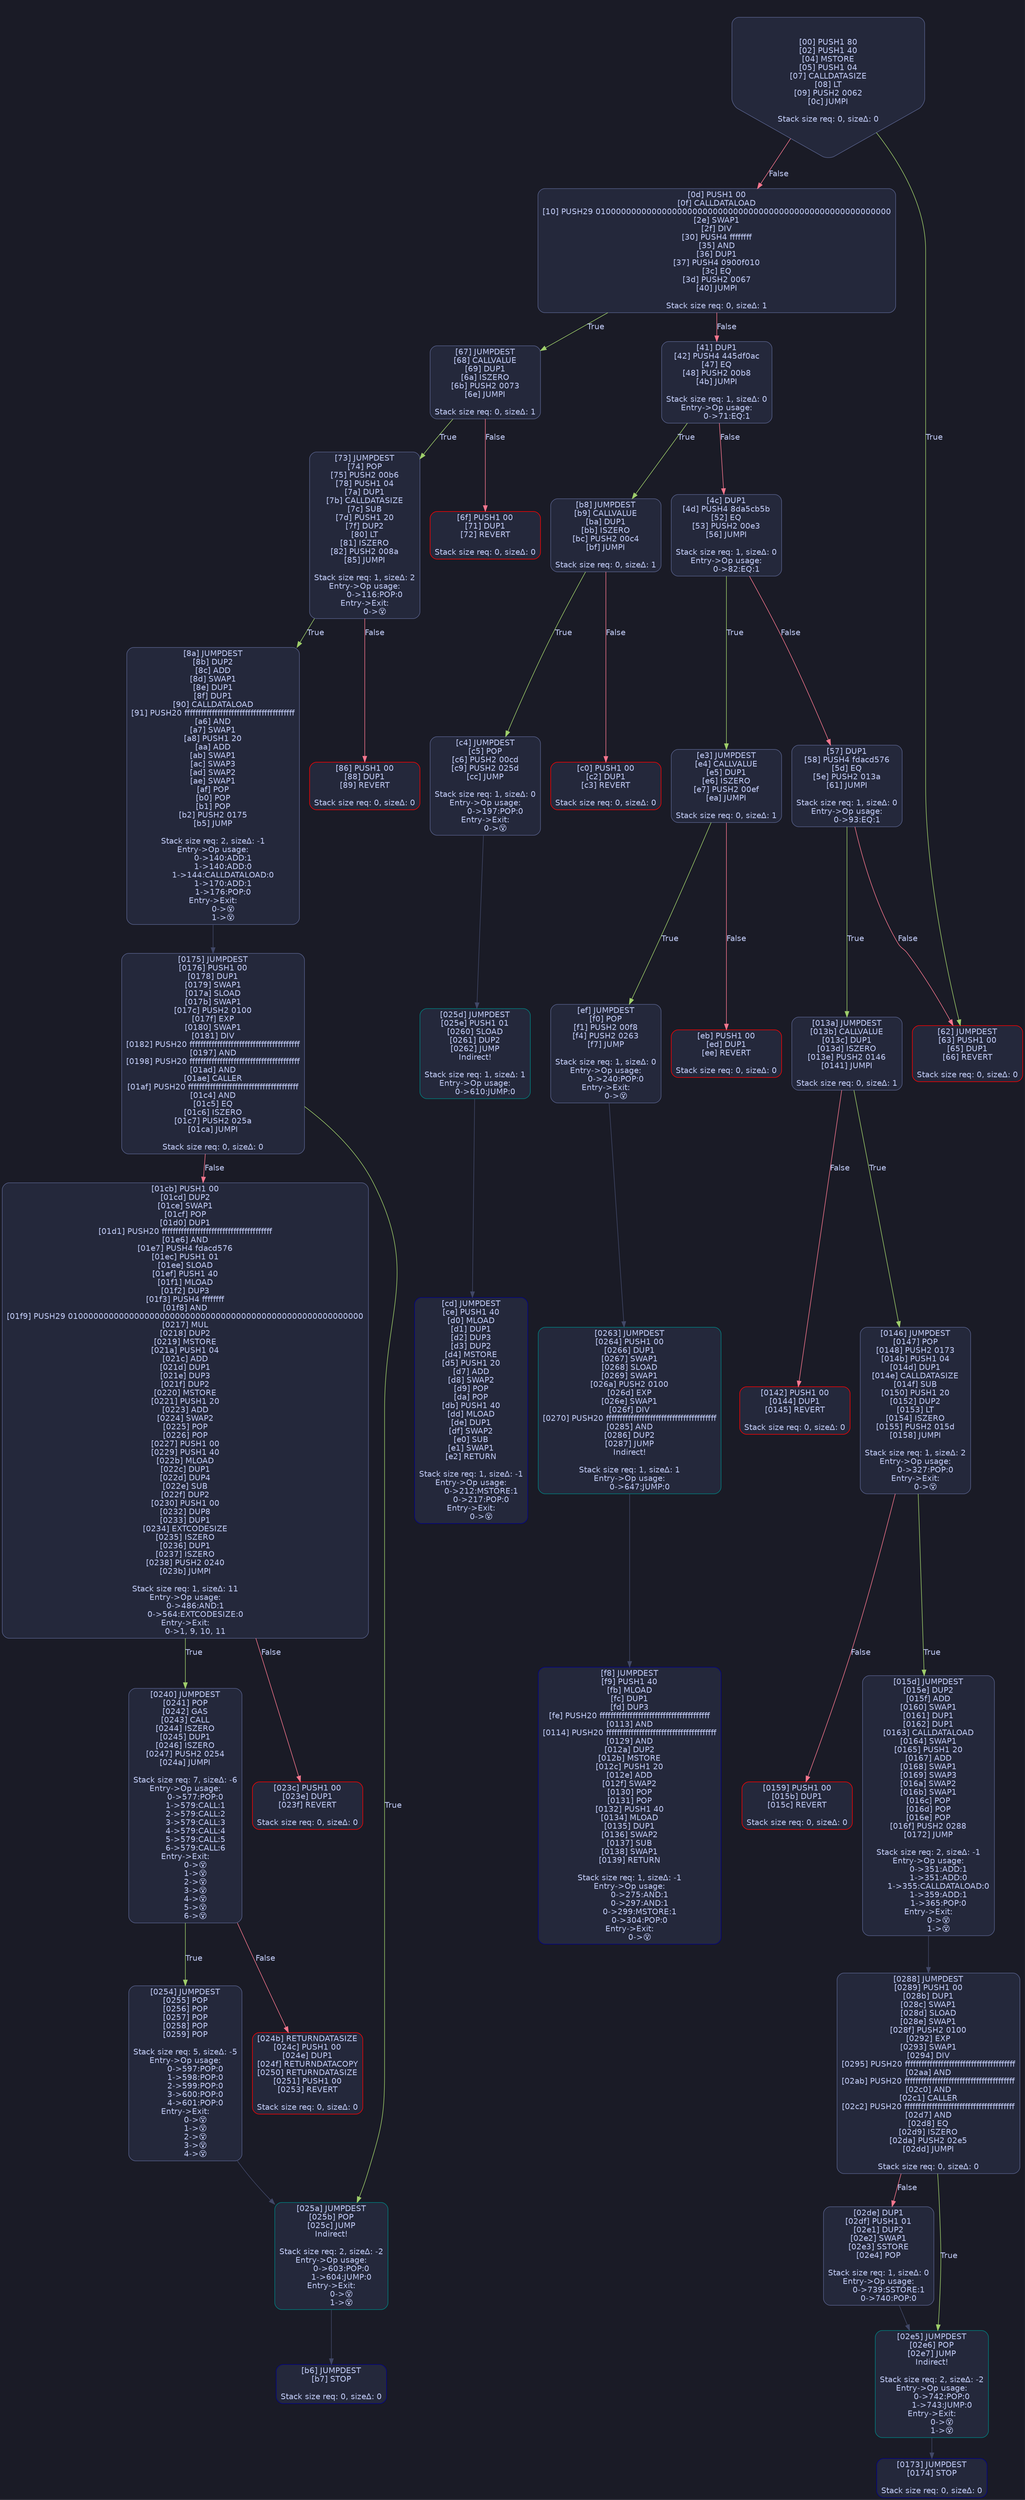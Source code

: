 digraph G {
    node [shape=box, style="filled, rounded", color="#565f89", fontcolor="#c0caf5", fontname="Helvetica", fillcolor="#24283b"];
    edge [color="#414868", fontcolor="#c0caf5", fontname="Helvetica"];
    bgcolor="#1a1b26";
    0 [ label = "[00] PUSH1 80
[02] PUSH1 40
[04] MSTORE
[05] PUSH1 04
[07] CALLDATASIZE
[08] LT
[09] PUSH2 0062
[0c] JUMPI

Stack size req: 0, sizeΔ: 0
" shape = invhouse]
    1 [ label = "[0d] PUSH1 00
[0f] CALLDATALOAD
[10] PUSH29 0100000000000000000000000000000000000000000000000000000000
[2e] SWAP1
[2f] DIV
[30] PUSH4 ffffffff
[35] AND
[36] DUP1
[37] PUSH4 0900f010
[3c] EQ
[3d] PUSH2 0067
[40] JUMPI

Stack size req: 0, sizeΔ: 1
"]
    2 [ label = "[41] DUP1
[42] PUSH4 445df0ac
[47] EQ
[48] PUSH2 00b8
[4b] JUMPI

Stack size req: 1, sizeΔ: 0
Entry->Op usage:
	0->71:EQ:1
"]
    3 [ label = "[4c] DUP1
[4d] PUSH4 8da5cb5b
[52] EQ
[53] PUSH2 00e3
[56] JUMPI

Stack size req: 1, sizeΔ: 0
Entry->Op usage:
	0->82:EQ:1
"]
    4 [ label = "[57] DUP1
[58] PUSH4 fdacd576
[5d] EQ
[5e] PUSH2 013a
[61] JUMPI

Stack size req: 1, sizeΔ: 0
Entry->Op usage:
	0->93:EQ:1
"]
    5 [ label = "[62] JUMPDEST
[63] PUSH1 00
[65] DUP1
[66] REVERT

Stack size req: 0, sizeΔ: 0
" color = "red"]
    6 [ label = "[67] JUMPDEST
[68] CALLVALUE
[69] DUP1
[6a] ISZERO
[6b] PUSH2 0073
[6e] JUMPI

Stack size req: 0, sizeΔ: 1
"]
    7 [ label = "[6f] PUSH1 00
[71] DUP1
[72] REVERT

Stack size req: 0, sizeΔ: 0
" color = "red"]
    8 [ label = "[73] JUMPDEST
[74] POP
[75] PUSH2 00b6
[78] PUSH1 04
[7a] DUP1
[7b] CALLDATASIZE
[7c] SUB
[7d] PUSH1 20
[7f] DUP2
[80] LT
[81] ISZERO
[82] PUSH2 008a
[85] JUMPI

Stack size req: 1, sizeΔ: 2
Entry->Op usage:
	0->116:POP:0
Entry->Exit:
	0->😵
"]
    9 [ label = "[86] PUSH1 00
[88] DUP1
[89] REVERT

Stack size req: 0, sizeΔ: 0
" color = "red"]
    10 [ label = "[8a] JUMPDEST
[8b] DUP2
[8c] ADD
[8d] SWAP1
[8e] DUP1
[8f] DUP1
[90] CALLDATALOAD
[91] PUSH20 ffffffffffffffffffffffffffffffffffffffff
[a6] AND
[a7] SWAP1
[a8] PUSH1 20
[aa] ADD
[ab] SWAP1
[ac] SWAP3
[ad] SWAP2
[ae] SWAP1
[af] POP
[b0] POP
[b1] POP
[b2] PUSH2 0175
[b5] JUMP

Stack size req: 2, sizeΔ: -1
Entry->Op usage:
	0->140:ADD:1
	1->140:ADD:0
	1->144:CALLDATALOAD:0
	1->170:ADD:1
	1->176:POP:0
Entry->Exit:
	0->😵
	1->😵
"]
    11 [ label = "[b6] JUMPDEST
[b7] STOP

Stack size req: 0, sizeΔ: 0
" color = "darkblue"]
    12 [ label = "[b8] JUMPDEST
[b9] CALLVALUE
[ba] DUP1
[bb] ISZERO
[bc] PUSH2 00c4
[bf] JUMPI

Stack size req: 0, sizeΔ: 1
"]
    13 [ label = "[c0] PUSH1 00
[c2] DUP1
[c3] REVERT

Stack size req: 0, sizeΔ: 0
" color = "red"]
    14 [ label = "[c4] JUMPDEST
[c5] POP
[c6] PUSH2 00cd
[c9] PUSH2 025d
[cc] JUMP

Stack size req: 1, sizeΔ: 0
Entry->Op usage:
	0->197:POP:0
Entry->Exit:
	0->😵
"]
    15 [ label = "[cd] JUMPDEST
[ce] PUSH1 40
[d0] MLOAD
[d1] DUP1
[d2] DUP3
[d3] DUP2
[d4] MSTORE
[d5] PUSH1 20
[d7] ADD
[d8] SWAP2
[d9] POP
[da] POP
[db] PUSH1 40
[dd] MLOAD
[de] DUP1
[df] SWAP2
[e0] SUB
[e1] SWAP1
[e2] RETURN

Stack size req: 1, sizeΔ: -1
Entry->Op usage:
	0->212:MSTORE:1
	0->217:POP:0
Entry->Exit:
	0->😵
" color = "darkblue"]
    16 [ label = "[e3] JUMPDEST
[e4] CALLVALUE
[e5] DUP1
[e6] ISZERO
[e7] PUSH2 00ef
[ea] JUMPI

Stack size req: 0, sizeΔ: 1
"]
    17 [ label = "[eb] PUSH1 00
[ed] DUP1
[ee] REVERT

Stack size req: 0, sizeΔ: 0
" color = "red"]
    18 [ label = "[ef] JUMPDEST
[f0] POP
[f1] PUSH2 00f8
[f4] PUSH2 0263
[f7] JUMP

Stack size req: 1, sizeΔ: 0
Entry->Op usage:
	0->240:POP:0
Entry->Exit:
	0->😵
"]
    19 [ label = "[f8] JUMPDEST
[f9] PUSH1 40
[fb] MLOAD
[fc] DUP1
[fd] DUP3
[fe] PUSH20 ffffffffffffffffffffffffffffffffffffffff
[0113] AND
[0114] PUSH20 ffffffffffffffffffffffffffffffffffffffff
[0129] AND
[012a] DUP2
[012b] MSTORE
[012c] PUSH1 20
[012e] ADD
[012f] SWAP2
[0130] POP
[0131] POP
[0132] PUSH1 40
[0134] MLOAD
[0135] DUP1
[0136] SWAP2
[0137] SUB
[0138] SWAP1
[0139] RETURN

Stack size req: 1, sizeΔ: -1
Entry->Op usage:
	0->275:AND:1
	0->297:AND:1
	0->299:MSTORE:1
	0->304:POP:0
Entry->Exit:
	0->😵
" color = "darkblue"]
    20 [ label = "[013a] JUMPDEST
[013b] CALLVALUE
[013c] DUP1
[013d] ISZERO
[013e] PUSH2 0146
[0141] JUMPI

Stack size req: 0, sizeΔ: 1
"]
    21 [ label = "[0142] PUSH1 00
[0144] DUP1
[0145] REVERT

Stack size req: 0, sizeΔ: 0
" color = "red"]
    22 [ label = "[0146] JUMPDEST
[0147] POP
[0148] PUSH2 0173
[014b] PUSH1 04
[014d] DUP1
[014e] CALLDATASIZE
[014f] SUB
[0150] PUSH1 20
[0152] DUP2
[0153] LT
[0154] ISZERO
[0155] PUSH2 015d
[0158] JUMPI

Stack size req: 1, sizeΔ: 2
Entry->Op usage:
	0->327:POP:0
Entry->Exit:
	0->😵
"]
    23 [ label = "[0159] PUSH1 00
[015b] DUP1
[015c] REVERT

Stack size req: 0, sizeΔ: 0
" color = "red"]
    24 [ label = "[015d] JUMPDEST
[015e] DUP2
[015f] ADD
[0160] SWAP1
[0161] DUP1
[0162] DUP1
[0163] CALLDATALOAD
[0164] SWAP1
[0165] PUSH1 20
[0167] ADD
[0168] SWAP1
[0169] SWAP3
[016a] SWAP2
[016b] SWAP1
[016c] POP
[016d] POP
[016e] POP
[016f] PUSH2 0288
[0172] JUMP

Stack size req: 2, sizeΔ: -1
Entry->Op usage:
	0->351:ADD:1
	1->351:ADD:0
	1->355:CALLDATALOAD:0
	1->359:ADD:1
	1->365:POP:0
Entry->Exit:
	0->😵
	1->😵
"]
    25 [ label = "[0173] JUMPDEST
[0174] STOP

Stack size req: 0, sizeΔ: 0
" color = "darkblue"]
    26 [ label = "[0175] JUMPDEST
[0176] PUSH1 00
[0178] DUP1
[0179] SWAP1
[017a] SLOAD
[017b] SWAP1
[017c] PUSH2 0100
[017f] EXP
[0180] SWAP1
[0181] DIV
[0182] PUSH20 ffffffffffffffffffffffffffffffffffffffff
[0197] AND
[0198] PUSH20 ffffffffffffffffffffffffffffffffffffffff
[01ad] AND
[01ae] CALLER
[01af] PUSH20 ffffffffffffffffffffffffffffffffffffffff
[01c4] AND
[01c5] EQ
[01c6] ISZERO
[01c7] PUSH2 025a
[01ca] JUMPI

Stack size req: 0, sizeΔ: 0
"]
    27 [ label = "[01cb] PUSH1 00
[01cd] DUP2
[01ce] SWAP1
[01cf] POP
[01d0] DUP1
[01d1] PUSH20 ffffffffffffffffffffffffffffffffffffffff
[01e6] AND
[01e7] PUSH4 fdacd576
[01ec] PUSH1 01
[01ee] SLOAD
[01ef] PUSH1 40
[01f1] MLOAD
[01f2] DUP3
[01f3] PUSH4 ffffffff
[01f8] AND
[01f9] PUSH29 0100000000000000000000000000000000000000000000000000000000
[0217] MUL
[0218] DUP2
[0219] MSTORE
[021a] PUSH1 04
[021c] ADD
[021d] DUP1
[021e] DUP3
[021f] DUP2
[0220] MSTORE
[0221] PUSH1 20
[0223] ADD
[0224] SWAP2
[0225] POP
[0226] POP
[0227] PUSH1 00
[0229] PUSH1 40
[022b] MLOAD
[022c] DUP1
[022d] DUP4
[022e] SUB
[022f] DUP2
[0230] PUSH1 00
[0232] DUP8
[0233] DUP1
[0234] EXTCODESIZE
[0235] ISZERO
[0236] DUP1
[0237] ISZERO
[0238] PUSH2 0240
[023b] JUMPI

Stack size req: 1, sizeΔ: 11
Entry->Op usage:
	0->486:AND:1
	0->564:EXTCODESIZE:0
Entry->Exit:
	0->1, 9, 10, 11
"]
    28 [ label = "[023c] PUSH1 00
[023e] DUP1
[023f] REVERT

Stack size req: 0, sizeΔ: 0
" color = "red"]
    29 [ label = "[0240] JUMPDEST
[0241] POP
[0242] GAS
[0243] CALL
[0244] ISZERO
[0245] DUP1
[0246] ISZERO
[0247] PUSH2 0254
[024a] JUMPI

Stack size req: 7, sizeΔ: -6
Entry->Op usage:
	0->577:POP:0
	1->579:CALL:1
	2->579:CALL:2
	3->579:CALL:3
	4->579:CALL:4
	5->579:CALL:5
	6->579:CALL:6
Entry->Exit:
	0->😵
	1->😵
	2->😵
	3->😵
	4->😵
	5->😵
	6->😵
"]
    30 [ label = "[024b] RETURNDATASIZE
[024c] PUSH1 00
[024e] DUP1
[024f] RETURNDATACOPY
[0250] RETURNDATASIZE
[0251] PUSH1 00
[0253] REVERT

Stack size req: 0, sizeΔ: 0
" color = "red"]
    31 [ label = "[0254] JUMPDEST
[0255] POP
[0256] POP
[0257] POP
[0258] POP
[0259] POP

Stack size req: 5, sizeΔ: -5
Entry->Op usage:
	0->597:POP:0
	1->598:POP:0
	2->599:POP:0
	3->600:POP:0
	4->601:POP:0
Entry->Exit:
	0->😵
	1->😵
	2->😵
	3->😵
	4->😵
"]
    32 [ label = "[025a] JUMPDEST
[025b] POP
[025c] JUMP
Indirect!

Stack size req: 2, sizeΔ: -2
Entry->Op usage:
	0->603:POP:0
	1->604:JUMP:0
Entry->Exit:
	0->😵
	1->😵
" color = "teal"]
    33 [ label = "[025d] JUMPDEST
[025e] PUSH1 01
[0260] SLOAD
[0261] DUP2
[0262] JUMP
Indirect!

Stack size req: 1, sizeΔ: 1
Entry->Op usage:
	0->610:JUMP:0
" color = "teal"]
    34 [ label = "[0263] JUMPDEST
[0264] PUSH1 00
[0266] DUP1
[0267] SWAP1
[0268] SLOAD
[0269] SWAP1
[026a] PUSH2 0100
[026d] EXP
[026e] SWAP1
[026f] DIV
[0270] PUSH20 ffffffffffffffffffffffffffffffffffffffff
[0285] AND
[0286] DUP2
[0287] JUMP
Indirect!

Stack size req: 1, sizeΔ: 1
Entry->Op usage:
	0->647:JUMP:0
" color = "teal"]
    35 [ label = "[0288] JUMPDEST
[0289] PUSH1 00
[028b] DUP1
[028c] SWAP1
[028d] SLOAD
[028e] SWAP1
[028f] PUSH2 0100
[0292] EXP
[0293] SWAP1
[0294] DIV
[0295] PUSH20 ffffffffffffffffffffffffffffffffffffffff
[02aa] AND
[02ab] PUSH20 ffffffffffffffffffffffffffffffffffffffff
[02c0] AND
[02c1] CALLER
[02c2] PUSH20 ffffffffffffffffffffffffffffffffffffffff
[02d7] AND
[02d8] EQ
[02d9] ISZERO
[02da] PUSH2 02e5
[02dd] JUMPI

Stack size req: 0, sizeΔ: 0
"]
    36 [ label = "[02de] DUP1
[02df] PUSH1 01
[02e1] DUP2
[02e2] SWAP1
[02e3] SSTORE
[02e4] POP

Stack size req: 1, sizeΔ: 0
Entry->Op usage:
	0->739:SSTORE:1
	0->740:POP:0
"]
    37 [ label = "[02e5] JUMPDEST
[02e6] POP
[02e7] JUMP
Indirect!

Stack size req: 2, sizeΔ: -2
Entry->Op usage:
	0->742:POP:0
	1->743:JUMP:0
Entry->Exit:
	0->😵
	1->😵
" color = "teal"]
    0 -> 1 [ label = "False" color = "#f7768e"]
    0 -> 5 [ label = "True" color = "#9ece6a"]
    1 -> 2 [ label = "False" color = "#f7768e"]
    1 -> 6 [ label = "True" color = "#9ece6a"]
    2 -> 3 [ label = "False" color = "#f7768e"]
    2 -> 12 [ label = "True" color = "#9ece6a"]
    3 -> 4 [ label = "False" color = "#f7768e"]
    3 -> 16 [ label = "True" color = "#9ece6a"]
    4 -> 5 [ label = "False" color = "#f7768e"]
    4 -> 20 [ label = "True" color = "#9ece6a"]
    6 -> 7 [ label = "False" color = "#f7768e"]
    6 -> 8 [ label = "True" color = "#9ece6a"]
    8 -> 9 [ label = "False" color = "#f7768e"]
    8 -> 10 [ label = "True" color = "#9ece6a"]
    10 -> 26 [ ]
    12 -> 13 [ label = "False" color = "#f7768e"]
    12 -> 14 [ label = "True" color = "#9ece6a"]
    14 -> 33 [ ]
    16 -> 17 [ label = "False" color = "#f7768e"]
    16 -> 18 [ label = "True" color = "#9ece6a"]
    18 -> 34 [ ]
    20 -> 21 [ label = "False" color = "#f7768e"]
    20 -> 22 [ label = "True" color = "#9ece6a"]
    22 -> 23 [ label = "False" color = "#f7768e"]
    22 -> 24 [ label = "True" color = "#9ece6a"]
    24 -> 35 [ ]
    26 -> 27 [ label = "False" color = "#f7768e"]
    26 -> 32 [ label = "True" color = "#9ece6a"]
    27 -> 28 [ label = "False" color = "#f7768e"]
    27 -> 29 [ label = "True" color = "#9ece6a"]
    29 -> 30 [ label = "False" color = "#f7768e"]
    29 -> 31 [ label = "True" color = "#9ece6a"]
    31 -> 32 [ ]
    35 -> 36 [ label = "False" color = "#f7768e"]
    35 -> 37 [ label = "True" color = "#9ece6a"]
    36 -> 37 [ ]
    32 -> 11 [ ]
    33 -> 15 [ ]
    34 -> 19 [ ]
    37 -> 25 [ ]

}
